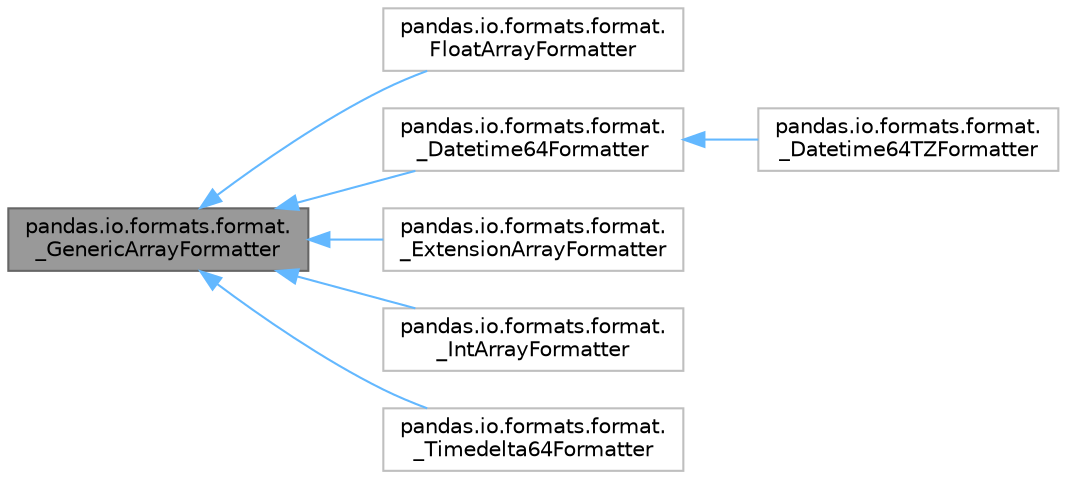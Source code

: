 digraph "pandas.io.formats.format._GenericArrayFormatter"
{
 // LATEX_PDF_SIZE
  bgcolor="transparent";
  edge [fontname=Helvetica,fontsize=10,labelfontname=Helvetica,labelfontsize=10];
  node [fontname=Helvetica,fontsize=10,shape=box,height=0.2,width=0.4];
  rankdir="LR";
  Node1 [id="Node000001",label="pandas.io.formats.format.\l_GenericArrayFormatter",height=0.2,width=0.4,color="gray40", fillcolor="grey60", style="filled", fontcolor="black",tooltip=" "];
  Node1 -> Node2 [id="edge1_Node000001_Node000002",dir="back",color="steelblue1",style="solid",tooltip=" "];
  Node2 [id="Node000002",label="pandas.io.formats.format.\lFloatArrayFormatter",height=0.2,width=0.4,color="grey75", fillcolor="white", style="filled",URL="$d1/de6/classpandas_1_1io_1_1formats_1_1format_1_1FloatArrayFormatter.html",tooltip=" "];
  Node1 -> Node3 [id="edge2_Node000001_Node000003",dir="back",color="steelblue1",style="solid",tooltip=" "];
  Node3 [id="Node000003",label="pandas.io.formats.format.\l_Datetime64Formatter",height=0.2,width=0.4,color="grey75", fillcolor="white", style="filled",URL="$d7/d79/classpandas_1_1io_1_1formats_1_1format_1_1__Datetime64Formatter.html",tooltip=" "];
  Node3 -> Node4 [id="edge3_Node000003_Node000004",dir="back",color="steelblue1",style="solid",tooltip=" "];
  Node4 [id="Node000004",label="pandas.io.formats.format.\l_Datetime64TZFormatter",height=0.2,width=0.4,color="grey75", fillcolor="white", style="filled",URL="$d1/d33/classpandas_1_1io_1_1formats_1_1format_1_1__Datetime64TZFormatter.html",tooltip=" "];
  Node1 -> Node5 [id="edge4_Node000001_Node000005",dir="back",color="steelblue1",style="solid",tooltip=" "];
  Node5 [id="Node000005",label="pandas.io.formats.format.\l_ExtensionArrayFormatter",height=0.2,width=0.4,color="grey75", fillcolor="white", style="filled",URL="$d2/d09/classpandas_1_1io_1_1formats_1_1format_1_1__ExtensionArrayFormatter.html",tooltip=" "];
  Node1 -> Node6 [id="edge5_Node000001_Node000006",dir="back",color="steelblue1",style="solid",tooltip=" "];
  Node6 [id="Node000006",label="pandas.io.formats.format.\l_IntArrayFormatter",height=0.2,width=0.4,color="grey75", fillcolor="white", style="filled",URL="$d6/d99/classpandas_1_1io_1_1formats_1_1format_1_1__IntArrayFormatter.html",tooltip=" "];
  Node1 -> Node7 [id="edge6_Node000001_Node000007",dir="back",color="steelblue1",style="solid",tooltip=" "];
  Node7 [id="Node000007",label="pandas.io.formats.format.\l_Timedelta64Formatter",height=0.2,width=0.4,color="grey75", fillcolor="white", style="filled",URL="$d7/d9f/classpandas_1_1io_1_1formats_1_1format_1_1__Timedelta64Formatter.html",tooltip=" "];
}
